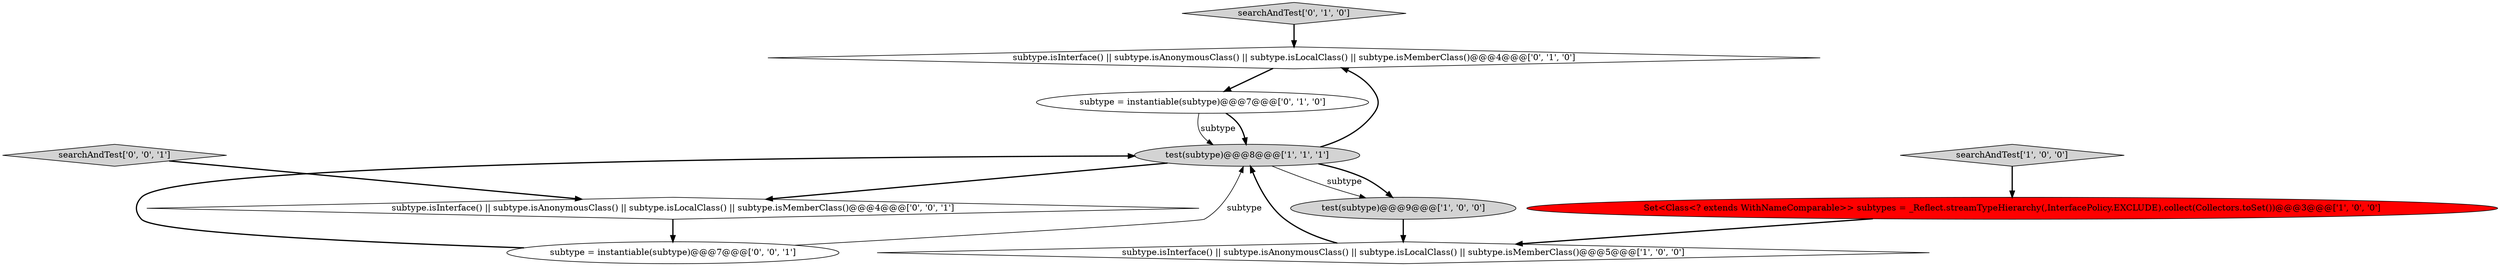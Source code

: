 digraph {
5 [style = filled, label = "searchAndTest['0', '1', '0']", fillcolor = lightgray, shape = diamond image = "AAA0AAABBB2BBB"];
7 [style = filled, label = "subtype = instantiable(subtype)@@@7@@@['0', '1', '0']", fillcolor = white, shape = ellipse image = "AAA0AAABBB2BBB"];
8 [style = filled, label = "subtype = instantiable(subtype)@@@7@@@['0', '0', '1']", fillcolor = white, shape = ellipse image = "AAA0AAABBB3BBB"];
2 [style = filled, label = "test(subtype)@@@8@@@['1', '1', '1']", fillcolor = lightgray, shape = ellipse image = "AAA0AAABBB1BBB"];
4 [style = filled, label = "subtype.isInterface() || subtype.isAnonymousClass() || subtype.isLocalClass() || subtype.isMemberClass()@@@5@@@['1', '0', '0']", fillcolor = white, shape = diamond image = "AAA0AAABBB1BBB"];
0 [style = filled, label = "test(subtype)@@@9@@@['1', '0', '0']", fillcolor = lightgray, shape = ellipse image = "AAA0AAABBB1BBB"];
10 [style = filled, label = "subtype.isInterface() || subtype.isAnonymousClass() || subtype.isLocalClass() || subtype.isMemberClass()@@@4@@@['0', '0', '1']", fillcolor = white, shape = diamond image = "AAA0AAABBB3BBB"];
3 [style = filled, label = "Set<Class<? extends WithNameComparable>> subtypes = _Reflect.streamTypeHierarchy(,InterfacePolicy.EXCLUDE).collect(Collectors.toSet())@@@3@@@['1', '0', '0']", fillcolor = red, shape = ellipse image = "AAA1AAABBB1BBB"];
9 [style = filled, label = "searchAndTest['0', '0', '1']", fillcolor = lightgray, shape = diamond image = "AAA0AAABBB3BBB"];
1 [style = filled, label = "searchAndTest['1', '0', '0']", fillcolor = lightgray, shape = diamond image = "AAA0AAABBB1BBB"];
6 [style = filled, label = "subtype.isInterface() || subtype.isAnonymousClass() || subtype.isLocalClass() || subtype.isMemberClass()@@@4@@@['0', '1', '0']", fillcolor = white, shape = diamond image = "AAA0AAABBB2BBB"];
1->3 [style = bold, label=""];
2->0 [style = solid, label="subtype"];
2->0 [style = bold, label=""];
8->2 [style = solid, label="subtype"];
4->2 [style = bold, label=""];
5->6 [style = bold, label=""];
6->7 [style = bold, label=""];
10->8 [style = bold, label=""];
8->2 [style = bold, label=""];
2->10 [style = bold, label=""];
0->4 [style = bold, label=""];
9->10 [style = bold, label=""];
3->4 [style = bold, label=""];
7->2 [style = bold, label=""];
2->6 [style = bold, label=""];
7->2 [style = solid, label="subtype"];
}
